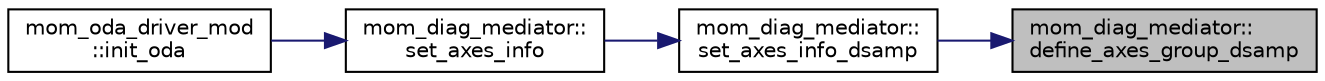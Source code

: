 digraph "mom_diag_mediator::define_axes_group_dsamp"
{
 // INTERACTIVE_SVG=YES
 // LATEX_PDF_SIZE
  edge [fontname="Helvetica",fontsize="10",labelfontname="Helvetica",labelfontsize="10"];
  node [fontname="Helvetica",fontsize="10",shape=record];
  rankdir="RL";
  Node1 [label="mom_diag_mediator::\ldefine_axes_group_dsamp",height=0.2,width=0.4,color="black", fillcolor="grey75", style="filled", fontcolor="black",tooltip="Defines a group of downsampled \"axes\" from list of handles."];
  Node1 -> Node2 [dir="back",color="midnightblue",fontsize="10",style="solid",fontname="Helvetica"];
  Node2 [label="mom_diag_mediator::\lset_axes_info_dsamp",height=0.2,width=0.4,color="black", fillcolor="white", style="filled",URL="$namespacemom__diag__mediator.html#a1abcee77dbc8e8a48f4b48144fc0923c",tooltip=" "];
  Node2 -> Node3 [dir="back",color="midnightblue",fontsize="10",style="solid",fontname="Helvetica"];
  Node3 [label="mom_diag_mediator::\lset_axes_info",height=0.2,width=0.4,color="black", fillcolor="white", style="filled",URL="$namespacemom__diag__mediator.html#a76c9267c7744e3573f78afbaa0b716a5",tooltip="Sets up diagnostics axes."];
  Node3 -> Node4 [dir="back",color="midnightblue",fontsize="10",style="solid",fontname="Helvetica"];
  Node4 [label="mom_oda_driver_mod\l::init_oda",height=0.2,width=0.4,color="black", fillcolor="white", style="filled",URL="$namespacemom__oda__driver__mod.html#aaaf67b8d0e0db3ba3dfe09e24d2b8b24",tooltip="initialize First_guess (prior) and Analysis grid information for all ensemble members"];
}

